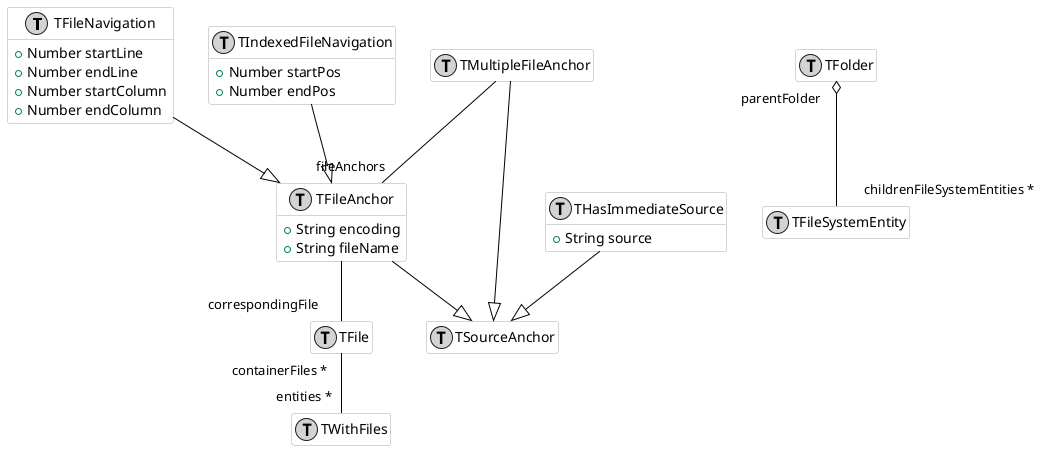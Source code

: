 @startumlhide empty membersskinparam class {  BackgroundColor white  ArrowColor black  BorderColor darkGray}class behavior1 as "TFileNavigation" << (T,lightGrey) >> {	+ Number startLine	+ Number endLine	+ Number startColumn	+ Number endColumn}class behavior2 as "TFile" << (T,lightGrey) >> {}class behavior3 as "TIndexedFileNavigation" << (T,lightGrey) >> {	+ Number startPos	+ Number endPos}class behavior4 as "TFileSystemEntity" << (T,lightGrey) >> {}class behavior5 as "TSourceAnchor" << (T,lightGrey) >> {}class behavior6 as "TMultipleFileAnchor" << (T,lightGrey) >> {}class behavior7 as "THasImmediateSource" << (T,lightGrey) >> {	+ String source}class behavior8 as "TFileAnchor" << (T,lightGrey) >> {	+ String encoding	+ String fileName}class behavior9 as "TWithFiles" << (T,lightGrey) >> {}class behavior10 as "TFolder" << (T,lightGrey) >> {}behavior1 -[#black]-|> behavior8behavior3 -[#black]-|> behavior8behavior6 -[#black]-|> behavior5behavior7 -[#black]-|> behavior5behavior8 -[#black]-|> behavior5behavior6 -[#black]- "fileAnchors" behavior8behavior10 "parentFolder " o-[#black]- "childrenFileSystemEntities *" behavior4behavior2 "containerFiles *" -[#black]- "entities *" behavior9behavior8 -[#black]- "correspondingFile " behavior2@enduml